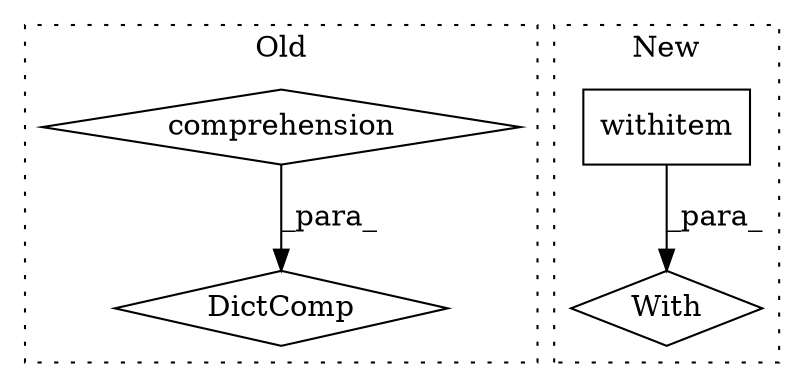 digraph G {
subgraph cluster0 {
1 [label="DictComp" a="84" s="14599" l="118" shape="diamond"];
4 [label="comprehension" a="45" s="14681" l="3" shape="diamond"];
label = "Old";
style="dotted";
}
subgraph cluster1 {
2 [label="withitem" a="49" s="11599" l="2" shape="box"];
3 [label="With" a="39" s="11594,11601" l="5,50" shape="diamond"];
label = "New";
style="dotted";
}
2 -> 3 [label="_para_"];
4 -> 1 [label="_para_"];
}